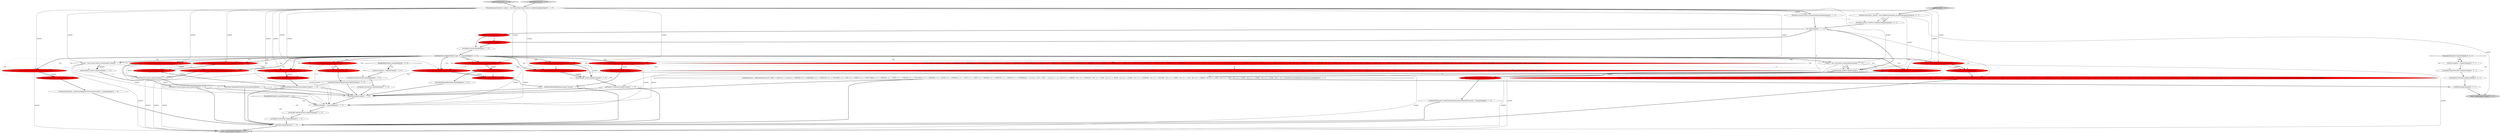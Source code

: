 digraph {
54 [style = filled, label = "setState(594)@@@7@@@['0', '1', '0']", fillcolor = red, shape = ellipse image = "AAA1AAABBB2BBB"];
25 [style = filled, label = "getInterpreter().adaptivePredict(_input,79,_ctx)@@@9@@@['1', '1', '0']", fillcolor = white, shape = diamond image = "AAA0AAABBB1BBB"];
8 [style = filled, label = "_localctx = new SubqueryExpressionContext(_localctx)@@@55@@@['1', '0', '0']", fillcolor = red, shape = ellipse image = "AAA1AAABBB1BBB"];
3 [style = filled, label = "{setState(577)constant()}@@@33@@@['1', '1', '0']", fillcolor = white, shape = ellipse image = "AAA0AAABBB1BBB"];
20 [style = filled, label = "{exitRule()}@@@91@@@['1', '0', '0']", fillcolor = white, shape = ellipse image = "AAA0AAABBB1BBB"];
38 [style = filled, label = "(((_la) & ~0x3f) == 0 && ((1L << _la) & ((1L << ANALYZE) | (1L << ANALYZED) | (1L << CATALOGS) | (1L << COLUMNS) | (1L << CURRENT) | (1L << DAY) | (1L << DEBUG) | (1L << EXECUTABLE) | (1L << EXPLAIN) | (1L << FIRST) | (1L << FORMAT) | (1L << FUNCTIONS) | (1L << GRAPHVIZ) | (1L << HOUR) | (1L << INTERVAL) | (1L << LAST) | (1L << LIMIT) | (1L << MAPPED) | (1L << MINUTE) | (1L << MONTH) | (1L << OPTIMIZED))) != 0) || ((((_la - 67)) & ~0x3f) == 0 && ((1L << (_la - 67)) & ((1L << (PARSED - 67)) | (1L << (PHYSICAL - 67)) | (1L << (PLAN - 67)) | (1L << (RLIKE - 67)) | (1L << (QUERY - 67)) | (1L << (SCHEMAS - 67)) | (1L << (SECOND - 67)) | (1L << (SHOW - 67)) | (1L << (SYS - 67)) | (1L << (TABLES - 67)) | (1L << (TEXT - 67)) | (1L << (TYPE - 67)) | (1L << (TYPES - 67)) | (1L << (VERIFY - 67)) | (1L << (YEAR - 67)) | (1L << (IDENTIFIER - 67)) | (1L << (DIGIT_IDENTIFIER - 67)) | (1L << (QUOTED_IDENTIFIER - 67)) | (1L << (BACKQUOTED_IDENTIFIER - 67)))) != 0)@@@43@@@['0', '1', '0']", fillcolor = red, shape = diamond image = "AAA1AAABBB2BBB"];
48 [style = filled, label = "_localctx = new DereferenceContext(_localctx)@@@73@@@['0', '1', '0']", fillcolor = red, shape = ellipse image = "AAA1AAABBB2BBB"];
26 [style = filled, label = "{setState(589)qualifiedName()}@@@75@@@['1', '1', '0']", fillcolor = white, shape = ellipse image = "AAA0AAABBB1BBB"];
12 [style = filled, label = "_localctx = new ExtractContext(_localctx)@@@17@@@['1', '1', '0']", fillcolor = white, shape = ellipse image = "AAA0AAABBB1BBB"];
29 [style = filled, label = "_localctx = new FunctionContext(_localctx)@@@48@@@['1', '0', '0']", fillcolor = red, shape = ellipse image = "AAA1AAABBB1BBB"];
19 [style = filled, label = "_localctx = new CastContext(_localctx)@@@10@@@['1', '1', '0']", fillcolor = white, shape = ellipse image = "AAA0AAABBB1BBB"];
50 [style = filled, label = "_localctx = new CurrentDateTimeFunctionContext(_localctx)@@@24@@@['0', '1', '0']", fillcolor = red, shape = ellipse image = "AAA1AAABBB2BBB"];
35 [style = filled, label = "int _la@@@5@@@['1', '1', '1']", fillcolor = white, shape = ellipse image = "AAA0AAABBB1BBB"];
56 [style = filled, label = "RecognitionException re@@@93@@@['0', '1', '0']", fillcolor = white, shape = diamond image = "AAA0AAABBB2BBB"];
17 [style = filled, label = "{setState(576)builtinDateTimeFunction()}@@@26@@@['1', '1', '0']", fillcolor = white, shape = ellipse image = "AAA0AAABBB1BBB"];
53 [style = filled, label = "_localctx = new ParenthesizedExpressionContext(_localctx)@@@80@@@['0', '1', '0']", fillcolor = red, shape = ellipse image = "AAA1AAABBB2BBB"];
45 [style = filled, label = "enterOuterAlt(_localctx,6)@@@56@@@['0', '1', '0']", fillcolor = red, shape = ellipse image = "AAA1AAABBB2BBB"];
59 [style = filled, label = "_localctx = new SubqueryExpressionContext(_localctx)@@@62@@@['0', '1', '0']", fillcolor = red, shape = ellipse image = "AAA1AAABBB2BBB"];
65 [style = filled, label = "_localctx.exception = re@@@20@@@['0', '0', '1']", fillcolor = white, shape = ellipse image = "AAA0AAABBB3BBB"];
18 [style = filled, label = "RecognitionException re@@@86@@@['1', '0', '0']", fillcolor = white, shape = diamond image = "AAA0AAABBB1BBB"];
6 [style = filled, label = "primaryExpression['1', '0', '0']", fillcolor = lightgray, shape = diamond image = "AAA0AAABBB1BBB"];
37 [style = filled, label = "_localctx = new DereferenceContext(_localctx)@@@66@@@['1', '0', '0']", fillcolor = red, shape = ellipse image = "AAA1AAABBB1BBB"];
63 [style = filled, label = "RecognitionException re@@@19@@@['0', '0', '1']", fillcolor = white, shape = diamond image = "AAA0AAABBB3BBB"];
5 [style = filled, label = "enterOuterAlt(_localctx,8)@@@74@@@['1', '0', '0']", fillcolor = red, shape = ellipse image = "AAA1AAABBB1BBB"];
28 [style = filled, label = "_localctx = new ConstantDefaultContext(_localctx)@@@24@@@['1', '0', '0']", fillcolor = red, shape = ellipse image = "AAA1AAABBB1BBB"];
55 [style = filled, label = "enterOuterAlt(_localctx,9)@@@81@@@['0', '1', '0']", fillcolor = red, shape = ellipse image = "AAA1AAABBB2BBB"];
2 [style = filled, label = "enterOuterAlt(_localctx,6)@@@56@@@['1', '0', '0']", fillcolor = red, shape = ellipse image = "AAA1AAABBB1BBB"];
7 [style = filled, label = "_errHandler.recover(this,re)@@@89@@@['1', '0', '0']", fillcolor = white, shape = ellipse image = "AAA0AAABBB1BBB"];
11 [style = filled, label = "_localctx.exception = re@@@87@@@['1', '0', '0']", fillcolor = white, shape = ellipse image = "AAA0AAABBB1BBB"];
13 [style = filled, label = "_localctx = new StarContext(_localctx)@@@31@@@['1', '0', '0']", fillcolor = red, shape = ellipse image = "AAA1AAABBB1BBB"];
21 [style = filled, label = "{setState(584)functionExpression()}@@@57@@@['1', '1', '0']", fillcolor = white, shape = ellipse image = "AAA0AAABBB1BBB"];
32 [style = filled, label = "enterOuterAlt(_localctx,7)@@@67@@@['1', '0', '0']", fillcolor = red, shape = ellipse image = "AAA1AAABBB1BBB"];
33 [style = filled, label = "enterOuterAlt(_localctx,2)@@@18@@@['1', '1', '0']", fillcolor = white, shape = ellipse image = "AAA0AAABBB1BBB"];
39 [style = filled, label = "{setState(590)match(T__0)setState(591)expression()setState(592)match(T__1)}@@@82@@@['0', '1', '0']", fillcolor = white, shape = ellipse image = "AAA0AAABBB2BBB"];
69 [style = filled, label = "NonReservedContext _localctx = new NonReservedContext(_ctx,getState())@@@3@@@['0', '0', '1']", fillcolor = white, shape = ellipse image = "AAA0AAABBB3BBB"];
64 [style = filled, label = "_errHandler.reportError(this,re)@@@21@@@['0', '0', '1']", fillcolor = white, shape = ellipse image = "AAA0AAABBB3BBB"];
46 [style = filled, label = "{exitRule()}@@@98@@@['0', '1', '0']", fillcolor = white, shape = ellipse image = "AAA0AAABBB2BBB"];
52 [style = filled, label = "enterOuterAlt(_localctx,7)@@@63@@@['0', '1', '0']", fillcolor = red, shape = ellipse image = "AAA1AAABBB2BBB"];
60 [style = filled, label = "{setState(581)_la = _input.LA(1)if ((((_la) & ~0x3f) == 0 && ((1L << _la) & ((1L << ANALYZE) | (1L << ANALYZED) | (1L << CATALOGS) | (1L << COLUMNS) | (1L << CURRENT) | (1L << DAY) | (1L << DEBUG) | (1L << EXECUTABLE) | (1L << EXPLAIN) | (1L << FIRST) | (1L << FORMAT) | (1L << FUNCTIONS) | (1L << GRAPHVIZ) | (1L << HOUR) | (1L << INTERVAL) | (1L << LAST) | (1L << LIMIT) | (1L << MAPPED) | (1L << MINUTE) | (1L << MONTH) | (1L << OPTIMIZED))) != 0) || ((((_la - 67)) & ~0x3f) == 0 && ((1L << (_la - 67)) & ((1L << (PARSED - 67)) | (1L << (PHYSICAL - 67)) | (1L << (PLAN - 67)) | (1L << (RLIKE - 67)) | (1L << (QUERY - 67)) | (1L << (SCHEMAS - 67)) | (1L << (SECOND - 67)) | (1L << (SHOW - 67)) | (1L << (SYS - 67)) | (1L << (TABLES - 67)) | (1L << (TEXT - 67)) | (1L << (TYPE - 67)) | (1L << (TYPES - 67)) | (1L << (VERIFY - 67)) | (1L << (YEAR - 67)) | (1L << (IDENTIFIER - 67)) | (1L << (DIGIT_IDENTIFIER - 67)) | (1L << (QUOTED_IDENTIFIER - 67)) | (1L << (BACKQUOTED_IDENTIFIER - 67)))) != 0)) {{setState(578)qualifiedName()setState(579)match(DOT)}}setState(583)match(ASTERISK)}@@@40@@@['0', '1', '0']", fillcolor = red, shape = ellipse image = "AAA1AAABBB2BBB"];
22 [style = filled, label = "(((_la) & ~0x3f) == 0 && ((1L << _la) & ((1L << ANALYZE) | (1L << ANALYZED) | (1L << CATALOGS) | (1L << COLUMNS) | (1L << DAY) | (1L << DEBUG) | (1L << EXECUTABLE) | (1L << EXPLAIN) | (1L << FIRST) | (1L << FORMAT) | (1L << FUNCTIONS) | (1L << GRAPHVIZ) | (1L << HOUR) | (1L << INTERVAL) | (1L << LAST) | (1L << LIMIT) | (1L << MAPPED) | (1L << MINUTE) | (1L << MONTH) | (1L << OPTIMIZED))) != 0) || ((((_la - 65)) & ~0x3f) == 0 && ((1L << (_la - 65)) & ((1L << (PARSED - 65)) | (1L << (PHYSICAL - 65)) | (1L << (PLAN - 65)) | (1L << (RLIKE - 65)) | (1L << (QUERY - 65)) | (1L << (SCHEMAS - 65)) | (1L << (SECOND - 65)) | (1L << (SHOW - 65)) | (1L << (SYS - 65)) | (1L << (TABLES - 65)) | (1L << (TEXT - 65)) | (1L << (TYPE - 65)) | (1L << (TYPES - 65)) | (1L << (VERIFY - 65)) | (1L << (YEAR - 65)) | (1L << (IDENTIFIER - 65)) | (1L << (DIGIT_IDENTIFIER - 65)) | (1L << (QUOTED_IDENTIFIER - 65)) | (1L << (BACKQUOTED_IDENTIFIER - 65)))) != 0)@@@36@@@['1', '0', '0']", fillcolor = red, shape = diamond image = "AAA1AAABBB1BBB"];
58 [style = filled, label = "_errHandler.recover(this,re)@@@96@@@['0', '1', '0']", fillcolor = white, shape = ellipse image = "AAA0AAABBB2BBB"];
9 [style = filled, label = "enterOuterAlt(_localctx,4)@@@32@@@['1', '1', '0']", fillcolor = white, shape = ellipse image = "AAA0AAABBB1BBB"];
15 [style = filled, label = "setState(591)@@@7@@@['1', '0', '0']", fillcolor = red, shape = ellipse image = "AAA1AAABBB1BBB"];
41 [style = filled, label = "return _localctx@@@101@@@['0', '1', '0']", fillcolor = lightgray, shape = ellipse image = "AAA0AAABBB2BBB"];
67 [style = filled, label = "_errHandler.recover(this,re)@@@22@@@['0', '0', '1']", fillcolor = white, shape = ellipse image = "AAA0AAABBB3BBB"];
49 [style = filled, label = "_localctx = new FunctionContext(_localctx)@@@55@@@['0', '1', '0']", fillcolor = red, shape = ellipse image = "AAA1AAABBB2BBB"];
24 [style = filled, label = "PrimaryExpressionContext _localctx = new PrimaryExpressionContext(_ctx,getState())@@@3@@@['1', '1', '0']", fillcolor = white, shape = ellipse image = "AAA0AAABBB1BBB"];
0 [style = filled, label = "enterOuterAlt(_localctx,3)@@@25@@@['1', '1', '0']", fillcolor = white, shape = ellipse image = "AAA0AAABBB1BBB"];
34 [style = filled, label = "{setState(575)extractExpression()}@@@19@@@['1', '1', '0']", fillcolor = white, shape = ellipse image = "AAA0AAABBB1BBB"];
44 [style = filled, label = "_localctx = new ConstantDefaultContext(_localctx)@@@31@@@['0', '1', '0']", fillcolor = red, shape = ellipse image = "AAA1AAABBB2BBB"];
4 [style = filled, label = "enterOuterAlt(_localctx,1)@@@7@@@['1', '1', '1']", fillcolor = white, shape = ellipse image = "AAA0AAABBB1BBB"];
57 [style = filled, label = "primaryExpression['0', '1', '0']", fillcolor = lightgray, shape = diamond image = "AAA0AAABBB2BBB"];
61 [style = filled, label = "enterRule(_localctx,104,RULE_nonReserved)@@@4@@@['0', '0', '1']", fillcolor = white, shape = ellipse image = "AAA0AAABBB3BBB"];
68 [style = filled, label = "{exitRule()}@@@24@@@['0', '0', '1']", fillcolor = white, shape = ellipse image = "AAA0AAABBB3BBB"];
30 [style = filled, label = "_errHandler.sync(this)@@@8@@@['1', '1', '0']", fillcolor = white, shape = ellipse image = "AAA0AAABBB1BBB"];
36 [style = filled, label = "_localctx.exception = re@@@94@@@['1', '1', '0']", fillcolor = white, shape = ellipse image = "AAA0AAABBB1BBB"];
14 [style = filled, label = "{setState(581)functionExpression()}@@@50@@@['1', '0', '0']", fillcolor = white, shape = ellipse image = "AAA0AAABBB1BBB"];
62 [style = filled, label = "nonReserved['0', '0', '1']", fillcolor = lightgray, shape = diamond image = "AAA0AAABBB3BBB"];
40 [style = filled, label = "enterOuterAlt(_localctx,5)@@@39@@@['0', '1', '0']", fillcolor = red, shape = ellipse image = "AAA1AAABBB2BBB"];
16 [style = filled, label = "enterOuterAlt(_localctx,5)@@@49@@@['1', '0', '0']", fillcolor = red, shape = ellipse image = "AAA1AAABBB1BBB"];
23 [style = filled, label = "_errHandler.reportError(this,re)@@@88@@@['1', '0', '0']", fillcolor = white, shape = ellipse image = "AAA0AAABBB1BBB"];
31 [style = filled, label = "{setState(586)qualifiedName()}@@@68@@@['1', '0', '0']", fillcolor = white, shape = ellipse image = "AAA0AAABBB1BBB"];
43 [style = filled, label = "enterOuterAlt(_localctx,8)@@@74@@@['0', '1', '0']", fillcolor = red, shape = ellipse image = "AAA1AAABBB2BBB"];
51 [style = filled, label = "{setState(585)match(T__0)setState(586)query()setState(587)match(T__1)}@@@64@@@['0', '1', '0']", fillcolor = white, shape = ellipse image = "AAA0AAABBB2BBB"];
1 [style = filled, label = "enterRule(_localctx,60,RULE_primaryExpression)@@@4@@@['1', '1', '0']", fillcolor = white, shape = ellipse image = "AAA0AAABBB1BBB"];
47 [style = filled, label = "_localctx = new StarContext(_localctx)@@@38@@@['0', '1', '0']", fillcolor = red, shape = ellipse image = "AAA1AAABBB2BBB"];
27 [style = filled, label = "{setState(754)_la = _input.LA(1)if (!((((_la) & ~0x3f) == 0 && ((1L << _la) & ((1L << ANALYZE) | (1L << ANALYZED) | (1L << CATALOGS) | (1L << COLUMNS) | (1L << DAY) | (1L << DEBUG) | (1L << EXECUTABLE) | (1L << EXPLAIN) | (1L << FIRST) | (1L << FORMAT) | (1L << FUNCTIONS) | (1L << GRAPHVIZ) | (1L << HOUR) | (1L << INTERVAL) | (1L << LAST) | (1L << LIMIT) | (1L << MAPPED) | (1L << MINUTE) | (1L << MONTH) | (1L << OPTIMIZED))) != 0) || ((((_la - 65)) & ~0x3f) == 0 && ((1L << (_la - 65)) & ((1L << (PARSED - 65)) | (1L << (PHYSICAL - 65)) | (1L << (PLAN - 65)) | (1L << (RLIKE - 65)) | (1L << (QUERY - 65)) | (1L << (SCHEMAS - 65)) | (1L << (SECOND - 65)) | (1L << (SHOW - 65)) | (1L << (SYS - 65)) | (1L << (TABLES - 65)) | (1L << (TEXT - 65)) | (1L << (TYPE - 65)) | (1L << (TYPES - 65)) | (1L << (VERIFY - 65)) | (1L << (YEAR - 65)))) != 0))) {_errHandler.recoverInline(this)}{consume()}}@@@8@@@['1', '1', '1']", fillcolor = white, shape = ellipse image = "AAA0AAABBB1BBB"];
10 [style = filled, label = "_localctx = new ParenthesizedExpressionContext(_localctx)@@@73@@@['1', '0', '0']", fillcolor = red, shape = ellipse image = "AAA1AAABBB1BBB"];
42 [style = filled, label = "_errHandler.reportError(this,re)@@@95@@@['0', '1', '0']", fillcolor = white, shape = ellipse image = "AAA0AAABBB2BBB"];
66 [style = filled, label = "return _localctx@@@27@@@['0', '0', '1']", fillcolor = lightgray, shape = ellipse image = "AAA0AAABBB3BBB"];
25->49 [style = bold, label=""];
34->46 [style = bold, label=""];
56->42 [style = dotted, label="true"];
24->8 [style = solid, label="_localctx"];
34->20 [style = bold, label=""];
25->4 [style = dotted, label="true"];
24->10 [style = solid, label="_localctx"];
15->54 [style = dashed, label="0"];
24->12 [style = solid, label="_localctx"];
68->66 [style = bold, label=""];
44->41 [style = solid, label="_localctx"];
25->53 [style = bold, label=""];
44->9 [style = solid, label="_localctx"];
8->2 [style = solid, label="_localctx"];
25->28 [style = dotted, label="true"];
43->26 [style = bold, label=""];
25->29 [style = bold, label=""];
25->48 [style = bold, label=""];
25->29 [style = dotted, label="true"];
63->65 [style = dotted, label="true"];
24->47 [style = solid, label="_localctx"];
25->44 [style = bold, label=""];
25->59 [style = bold, label=""];
13->9 [style = solid, label="_localctx"];
25->59 [style = dotted, label="true"];
28->0 [style = bold, label=""];
8->59 [style = dashed, label="0"];
21->46 [style = bold, label=""];
69->4 [style = solid, label="_localctx"];
27->68 [style = bold, label=""];
12->33 [style = solid, label="_localctx"];
48->43 [style = bold, label=""];
25->50 [style = dotted, label="true"];
24->53 [style = solid, label="_localctx"];
32->43 [style = dashed, label="0"];
25->19 [style = bold, label=""];
67->68 [style = bold, label=""];
56->58 [style = dotted, label="true"];
25->47 [style = dotted, label="true"];
37->32 [style = bold, label=""];
22->38 [style = dashed, label="0"];
16->14 [style = bold, label=""];
25->10 [style = bold, label=""];
31->20 [style = bold, label=""];
13->36 [style = solid, label="_localctx"];
5->55 [style = dashed, label="0"];
25->19 [style = dotted, label="true"];
37->36 [style = solid, label="_localctx"];
14->20 [style = bold, label=""];
25->44 [style = dotted, label="true"];
17->20 [style = bold, label=""];
63->64 [style = dotted, label="true"];
18->23 [style = dotted, label="true"];
26->46 [style = bold, label=""];
3->46 [style = bold, label=""];
25->32 [style = dotted, label="true"];
25->47 [style = bold, label=""];
25->28 [style = bold, label=""];
53->55 [style = solid, label="_localctx"];
35->54 [style = bold, label=""];
56->36 [style = dotted, label="true"];
0->17 [style = bold, label=""];
18->11 [style = bold, label=""];
25->48 [style = dotted, label="true"];
25->12 [style = dotted, label="true"];
1->35 [style = bold, label=""];
59->41 [style = solid, label="_localctx"];
25->38 [style = dotted, label="true"];
53->41 [style = solid, label="_localctx"];
57->24 [style = bold, label=""];
46->41 [style = bold, label=""];
25->45 [style = dotted, label="true"];
10->5 [style = solid, label="_localctx"];
25->49 [style = dotted, label="true"];
13->44 [style = dashed, label="0"];
25->5 [style = dotted, label="true"];
18->11 [style = dotted, label="true"];
27->46 [style = bold, label=""];
29->36 [style = solid, label="_localctx"];
25->37 [style = bold, label=""];
2->21 [style = bold, label=""];
25->52 [style = dotted, label="true"];
29->16 [style = solid, label="_localctx"];
16->45 [style = dashed, label="0"];
12->33 [style = bold, label=""];
58->46 [style = bold, label=""];
35->60 [style = solid, label="_la"];
47->40 [style = solid, label="_localctx"];
8->36 [style = solid, label="_localctx"];
45->21 [style = bold, label=""];
23->7 [style = bold, label=""];
25->10 [style = dotted, label="true"];
52->51 [style = bold, label=""];
25->55 [style = dotted, label="true"];
69->61 [style = solid, label="_localctx"];
27->20 [style = bold, label=""];
29->16 [style = bold, label=""];
32->31 [style = bold, label=""];
25->53 [style = dotted, label="true"];
26->20 [style = bold, label=""];
36->42 [style = bold, label=""];
25->8 [style = dotted, label="true"];
49->41 [style = solid, label="_localctx"];
49->45 [style = bold, label=""];
24->1 [style = solid, label="_localctx"];
24->44 [style = solid, label="_localctx"];
24->28 [style = solid, label="_localctx"];
17->46 [style = bold, label=""];
39->46 [style = bold, label=""];
56->36 [style = bold, label=""];
63->65 [style = bold, label=""];
18->7 [style = dotted, label="true"];
24->49 [style = solid, label="_localctx"];
35->15 [style = bold, label=""];
47->40 [style = bold, label=""];
5->26 [style = bold, label=""];
6->24 [style = bold, label=""];
7->20 [style = bold, label=""];
25->13 [style = dotted, label="true"];
55->39 [style = bold, label=""];
10->53 [style = dashed, label="0"];
19->4 [style = solid, label="_localctx"];
24->13 [style = solid, label="_localctx"];
10->5 [style = bold, label=""];
42->58 [style = bold, label=""];
8->2 [style = bold, label=""];
35->3 [style = solid, label="_la"];
50->0 [style = bold, label=""];
24->48 [style = solid, label="_localctx"];
1->61 [style = dashed, label="0"];
69->66 [style = solid, label="_localctx"];
9->3 [style = bold, label=""];
25->43 [style = dotted, label="true"];
47->41 [style = solid, label="_localctx"];
24->29 [style = solid, label="_localctx"];
10->36 [style = solid, label="_localctx"];
64->67 [style = bold, label=""];
13->9 [style = bold, label=""];
24->1 [style = bold, label=""];
50->41 [style = solid, label="_localctx"];
25->2 [style = dotted, label="true"];
44->9 [style = bold, label=""];
62->69 [style = bold, label=""];
20->36 [style = bold, label=""];
25->16 [style = dotted, label="true"];
28->36 [style = solid, label="_localctx"];
24->37 [style = solid, label="_localctx"];
53->55 [style = bold, label=""];
61->35 [style = bold, label=""];
25->33 [style = dotted, label="true"];
24->19 [style = solid, label="_localctx"];
25->37 [style = dotted, label="true"];
63->67 [style = dotted, label="true"];
24->69 [style = dashed, label="0"];
25->13 [style = bold, label=""];
37->48 [style = dashed, label="0"];
65->64 [style = bold, label=""];
12->36 [style = solid, label="_localctx"];
24->50 [style = solid, label="_localctx"];
59->52 [style = bold, label=""];
30->25 [style = bold, label=""];
54->30 [style = bold, label=""];
25->0 [style = dotted, label="true"];
15->30 [style = bold, label=""];
2->52 [style = dashed, label="0"];
37->32 [style = solid, label="_localctx"];
60->46 [style = bold, label=""];
51->46 [style = bold, label=""];
35->4 [style = bold, label=""];
50->0 [style = solid, label="_localctx"];
19->36 [style = solid, label="_localctx"];
69->61 [style = bold, label=""];
48->41 [style = solid, label="_localctx"];
19->41 [style = solid, label="_localctx"];
12->41 [style = solid, label="_localctx"];
3->20 [style = bold, label=""];
21->20 [style = bold, label=""];
25->9 [style = dotted, label="true"];
28->0 [style = solid, label="_localctx"];
25->40 [style = dotted, label="true"];
25->12 [style = bold, label=""];
59->52 [style = solid, label="_localctx"];
4->27 [style = bold, label=""];
25->22 [style = dotted, label="true"];
29->49 [style = dashed, label="0"];
25->8 [style = bold, label=""];
49->45 [style = solid, label="_localctx"];
19->4 [style = bold, label=""];
24->59 [style = solid, label="_localctx"];
40->60 [style = bold, label=""];
25->50 [style = bold, label=""];
33->34 [style = bold, label=""];
11->23 [style = bold, label=""];
28->50 [style = dashed, label="0"];
48->43 [style = solid, label="_localctx"];
}
